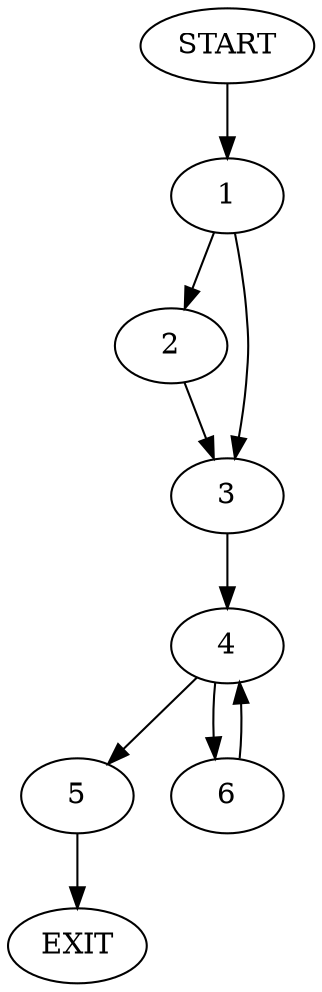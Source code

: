 digraph {
0 [label="START"];
1;
2;
3;
4;
5;
6;
7 [label="EXIT"];
0 -> 1;
1 -> 2;
1 -> 3;
2 -> 3;
3 -> 4;
4 -> 5;
4 -> 6;
5 -> 7;
6 -> 4;
}